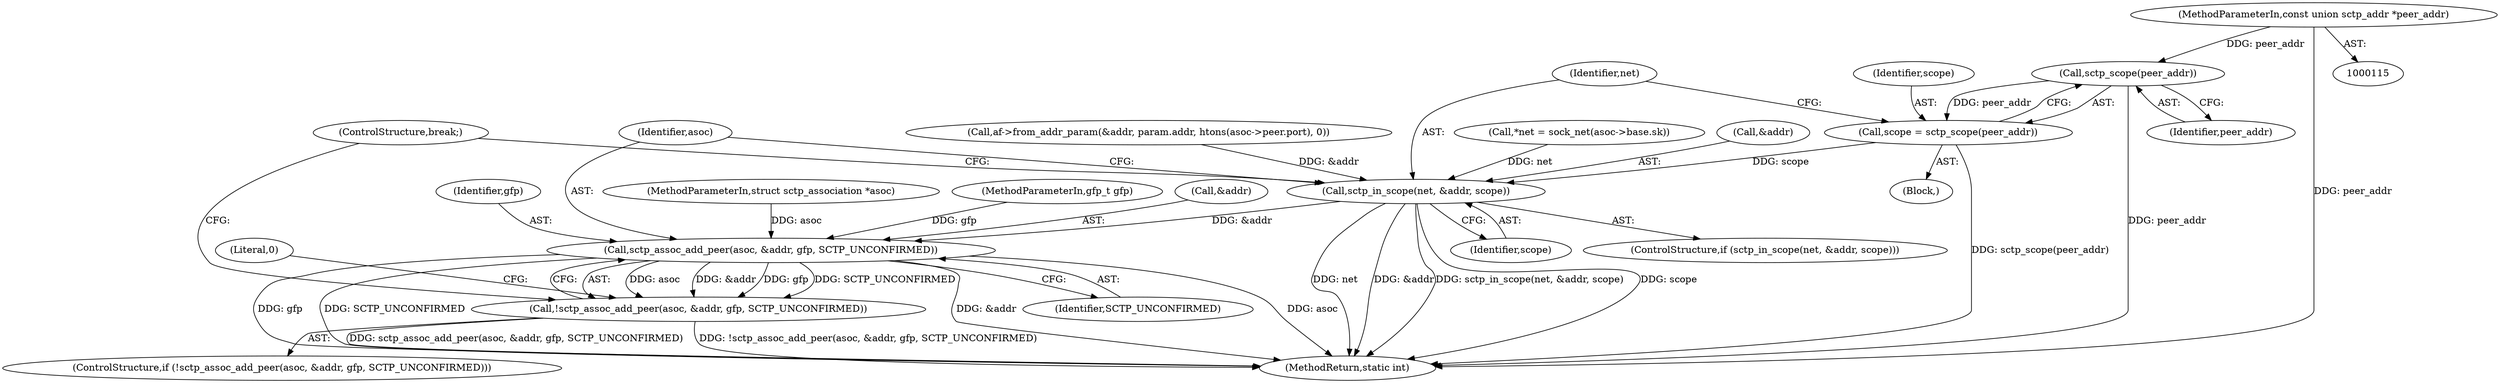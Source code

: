 digraph "0_linux_e40607cbe270a9e8360907cb1e62ddf0736e4864@pointer" {
"1000118" [label="(MethodParameterIn,const union sctp_addr *peer_addr)"];
"1000202" [label="(Call,sctp_scope(peer_addr))"];
"1000200" [label="(Call,scope = sctp_scope(peer_addr))"];
"1000205" [label="(Call,sctp_in_scope(net, &addr, scope))"];
"1000212" [label="(Call,sctp_assoc_add_peer(asoc, &addr, gfp, SCTP_UNCONFIRMED))"];
"1000211" [label="(Call,!sctp_assoc_add_peer(asoc, &addr, gfp, SCTP_UNCONFIRMED))"];
"1000209" [label="(Identifier,scope)"];
"1000204" [label="(ControlStructure,if (sctp_in_scope(net, &addr, scope)))"];
"1000116" [label="(MethodParameterIn,struct sctp_association *asoc)"];
"1000645" [label="(MethodReturn,static int)"];
"1000220" [label="(ControlStructure,break;)"];
"1000200" [label="(Call,scope = sctp_scope(peer_addr))"];
"1000118" [label="(MethodParameterIn,const union sctp_addr *peer_addr)"];
"1000210" [label="(ControlStructure,if (!sctp_assoc_add_peer(asoc, &addr, gfp, SCTP_UNCONFIRMED)))"];
"1000203" [label="(Identifier,peer_addr)"];
"1000212" [label="(Call,sctp_assoc_add_peer(asoc, &addr, gfp, SCTP_UNCONFIRMED))"];
"1000119" [label="(MethodParameterIn,gfp_t gfp)"];
"1000187" [label="(Call,af->from_addr_param(&addr, param.addr, htons(asoc->peer.port), 0))"];
"1000219" [label="(Literal,0)"];
"1000211" [label="(Call,!sctp_assoc_add_peer(asoc, &addr, gfp, SCTP_UNCONFIRMED))"];
"1000217" [label="(Identifier,SCTP_UNCONFIRMED)"];
"1000214" [label="(Call,&addr)"];
"1000205" [label="(Call,sctp_in_scope(net, &addr, scope))"];
"1000201" [label="(Identifier,scope)"];
"1000213" [label="(Identifier,asoc)"];
"1000206" [label="(Identifier,net)"];
"1000154" [label="(Block,)"];
"1000122" [label="(Call,*net = sock_net(asoc->base.sk))"];
"1000216" [label="(Identifier,gfp)"];
"1000202" [label="(Call,sctp_scope(peer_addr))"];
"1000207" [label="(Call,&addr)"];
"1000118" -> "1000115"  [label="AST: "];
"1000118" -> "1000645"  [label="DDG: peer_addr"];
"1000118" -> "1000202"  [label="DDG: peer_addr"];
"1000202" -> "1000200"  [label="AST: "];
"1000202" -> "1000203"  [label="CFG: "];
"1000203" -> "1000202"  [label="AST: "];
"1000200" -> "1000202"  [label="CFG: "];
"1000202" -> "1000645"  [label="DDG: peer_addr"];
"1000202" -> "1000200"  [label="DDG: peer_addr"];
"1000200" -> "1000154"  [label="AST: "];
"1000201" -> "1000200"  [label="AST: "];
"1000206" -> "1000200"  [label="CFG: "];
"1000200" -> "1000645"  [label="DDG: sctp_scope(peer_addr)"];
"1000200" -> "1000205"  [label="DDG: scope"];
"1000205" -> "1000204"  [label="AST: "];
"1000205" -> "1000209"  [label="CFG: "];
"1000206" -> "1000205"  [label="AST: "];
"1000207" -> "1000205"  [label="AST: "];
"1000209" -> "1000205"  [label="AST: "];
"1000213" -> "1000205"  [label="CFG: "];
"1000220" -> "1000205"  [label="CFG: "];
"1000205" -> "1000645"  [label="DDG: scope"];
"1000205" -> "1000645"  [label="DDG: net"];
"1000205" -> "1000645"  [label="DDG: &addr"];
"1000205" -> "1000645"  [label="DDG: sctp_in_scope(net, &addr, scope)"];
"1000122" -> "1000205"  [label="DDG: net"];
"1000187" -> "1000205"  [label="DDG: &addr"];
"1000205" -> "1000212"  [label="DDG: &addr"];
"1000212" -> "1000211"  [label="AST: "];
"1000212" -> "1000217"  [label="CFG: "];
"1000213" -> "1000212"  [label="AST: "];
"1000214" -> "1000212"  [label="AST: "];
"1000216" -> "1000212"  [label="AST: "];
"1000217" -> "1000212"  [label="AST: "];
"1000211" -> "1000212"  [label="CFG: "];
"1000212" -> "1000645"  [label="DDG: gfp"];
"1000212" -> "1000645"  [label="DDG: SCTP_UNCONFIRMED"];
"1000212" -> "1000645"  [label="DDG: &addr"];
"1000212" -> "1000645"  [label="DDG: asoc"];
"1000212" -> "1000211"  [label="DDG: asoc"];
"1000212" -> "1000211"  [label="DDG: &addr"];
"1000212" -> "1000211"  [label="DDG: gfp"];
"1000212" -> "1000211"  [label="DDG: SCTP_UNCONFIRMED"];
"1000116" -> "1000212"  [label="DDG: asoc"];
"1000119" -> "1000212"  [label="DDG: gfp"];
"1000211" -> "1000210"  [label="AST: "];
"1000219" -> "1000211"  [label="CFG: "];
"1000220" -> "1000211"  [label="CFG: "];
"1000211" -> "1000645"  [label="DDG: sctp_assoc_add_peer(asoc, &addr, gfp, SCTP_UNCONFIRMED)"];
"1000211" -> "1000645"  [label="DDG: !sctp_assoc_add_peer(asoc, &addr, gfp, SCTP_UNCONFIRMED)"];
}
